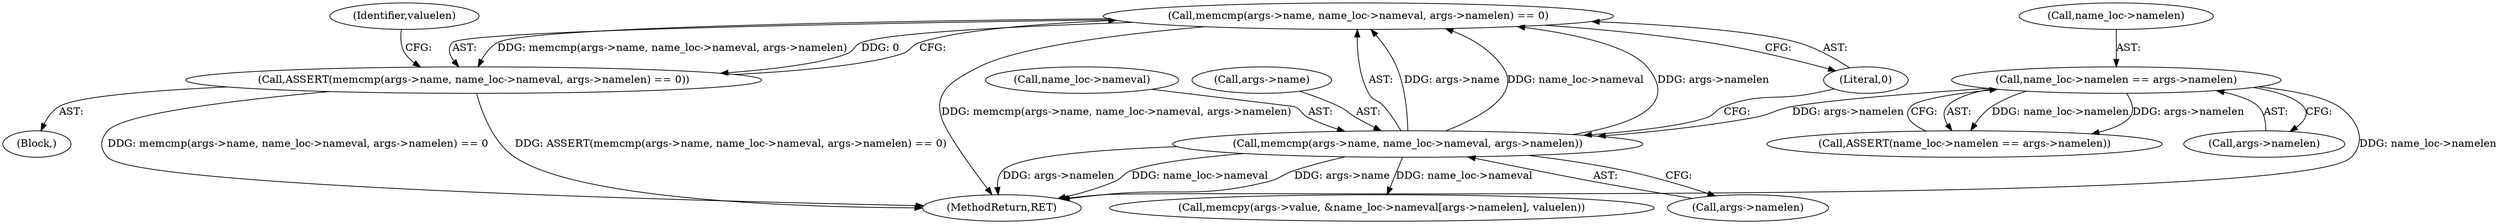 digraph "0_linux_8275cdd0e7ac550dcce2b3ef6d2fb3b808c1ae59_5@API" {
"1000172" [label="(Call,memcmp(args->name, name_loc->nameval, args->namelen) == 0)"];
"1000173" [label="(Call,memcmp(args->name, name_loc->nameval, args->namelen))"];
"1000164" [label="(Call,name_loc->namelen == args->namelen)"];
"1000171" [label="(Call,ASSERT(memcmp(args->name, name_loc->nameval, args->namelen) == 0))"];
"1000163" [label="(Call,ASSERT(name_loc->namelen == args->namelen))"];
"1000224" [label="(Call,memcpy(args->value, &name_loc->nameval[args->namelen], valuelen))"];
"1000173" [label="(Call,memcmp(args->name, name_loc->nameval, args->namelen))"];
"1000155" [label="(Block,)"];
"1000328" [label="(MethodReturn,RET)"];
"1000177" [label="(Call,name_loc->nameval)"];
"1000164" [label="(Call,name_loc->namelen == args->namelen)"];
"1000174" [label="(Call,args->name)"];
"1000172" [label="(Call,memcmp(args->name, name_loc->nameval, args->namelen) == 0)"];
"1000168" [label="(Call,args->namelen)"];
"1000185" [label="(Identifier,valuelen)"];
"1000171" [label="(Call,ASSERT(memcmp(args->name, name_loc->nameval, args->namelen) == 0))"];
"1000183" [label="(Literal,0)"];
"1000165" [label="(Call,name_loc->namelen)"];
"1000180" [label="(Call,args->namelen)"];
"1000172" -> "1000171"  [label="AST: "];
"1000172" -> "1000183"  [label="CFG: "];
"1000173" -> "1000172"  [label="AST: "];
"1000183" -> "1000172"  [label="AST: "];
"1000171" -> "1000172"  [label="CFG: "];
"1000172" -> "1000328"  [label="DDG: memcmp(args->name, name_loc->nameval, args->namelen)"];
"1000172" -> "1000171"  [label="DDG: memcmp(args->name, name_loc->nameval, args->namelen)"];
"1000172" -> "1000171"  [label="DDG: 0"];
"1000173" -> "1000172"  [label="DDG: args->name"];
"1000173" -> "1000172"  [label="DDG: name_loc->nameval"];
"1000173" -> "1000172"  [label="DDG: args->namelen"];
"1000173" -> "1000180"  [label="CFG: "];
"1000174" -> "1000173"  [label="AST: "];
"1000177" -> "1000173"  [label="AST: "];
"1000180" -> "1000173"  [label="AST: "];
"1000183" -> "1000173"  [label="CFG: "];
"1000173" -> "1000328"  [label="DDG: args->namelen"];
"1000173" -> "1000328"  [label="DDG: name_loc->nameval"];
"1000173" -> "1000328"  [label="DDG: args->name"];
"1000164" -> "1000173"  [label="DDG: args->namelen"];
"1000173" -> "1000224"  [label="DDG: name_loc->nameval"];
"1000164" -> "1000163"  [label="AST: "];
"1000164" -> "1000168"  [label="CFG: "];
"1000165" -> "1000164"  [label="AST: "];
"1000168" -> "1000164"  [label="AST: "];
"1000163" -> "1000164"  [label="CFG: "];
"1000164" -> "1000328"  [label="DDG: name_loc->namelen"];
"1000164" -> "1000163"  [label="DDG: name_loc->namelen"];
"1000164" -> "1000163"  [label="DDG: args->namelen"];
"1000171" -> "1000155"  [label="AST: "];
"1000185" -> "1000171"  [label="CFG: "];
"1000171" -> "1000328"  [label="DDG: memcmp(args->name, name_loc->nameval, args->namelen) == 0"];
"1000171" -> "1000328"  [label="DDG: ASSERT(memcmp(args->name, name_loc->nameval, args->namelen) == 0)"];
}
